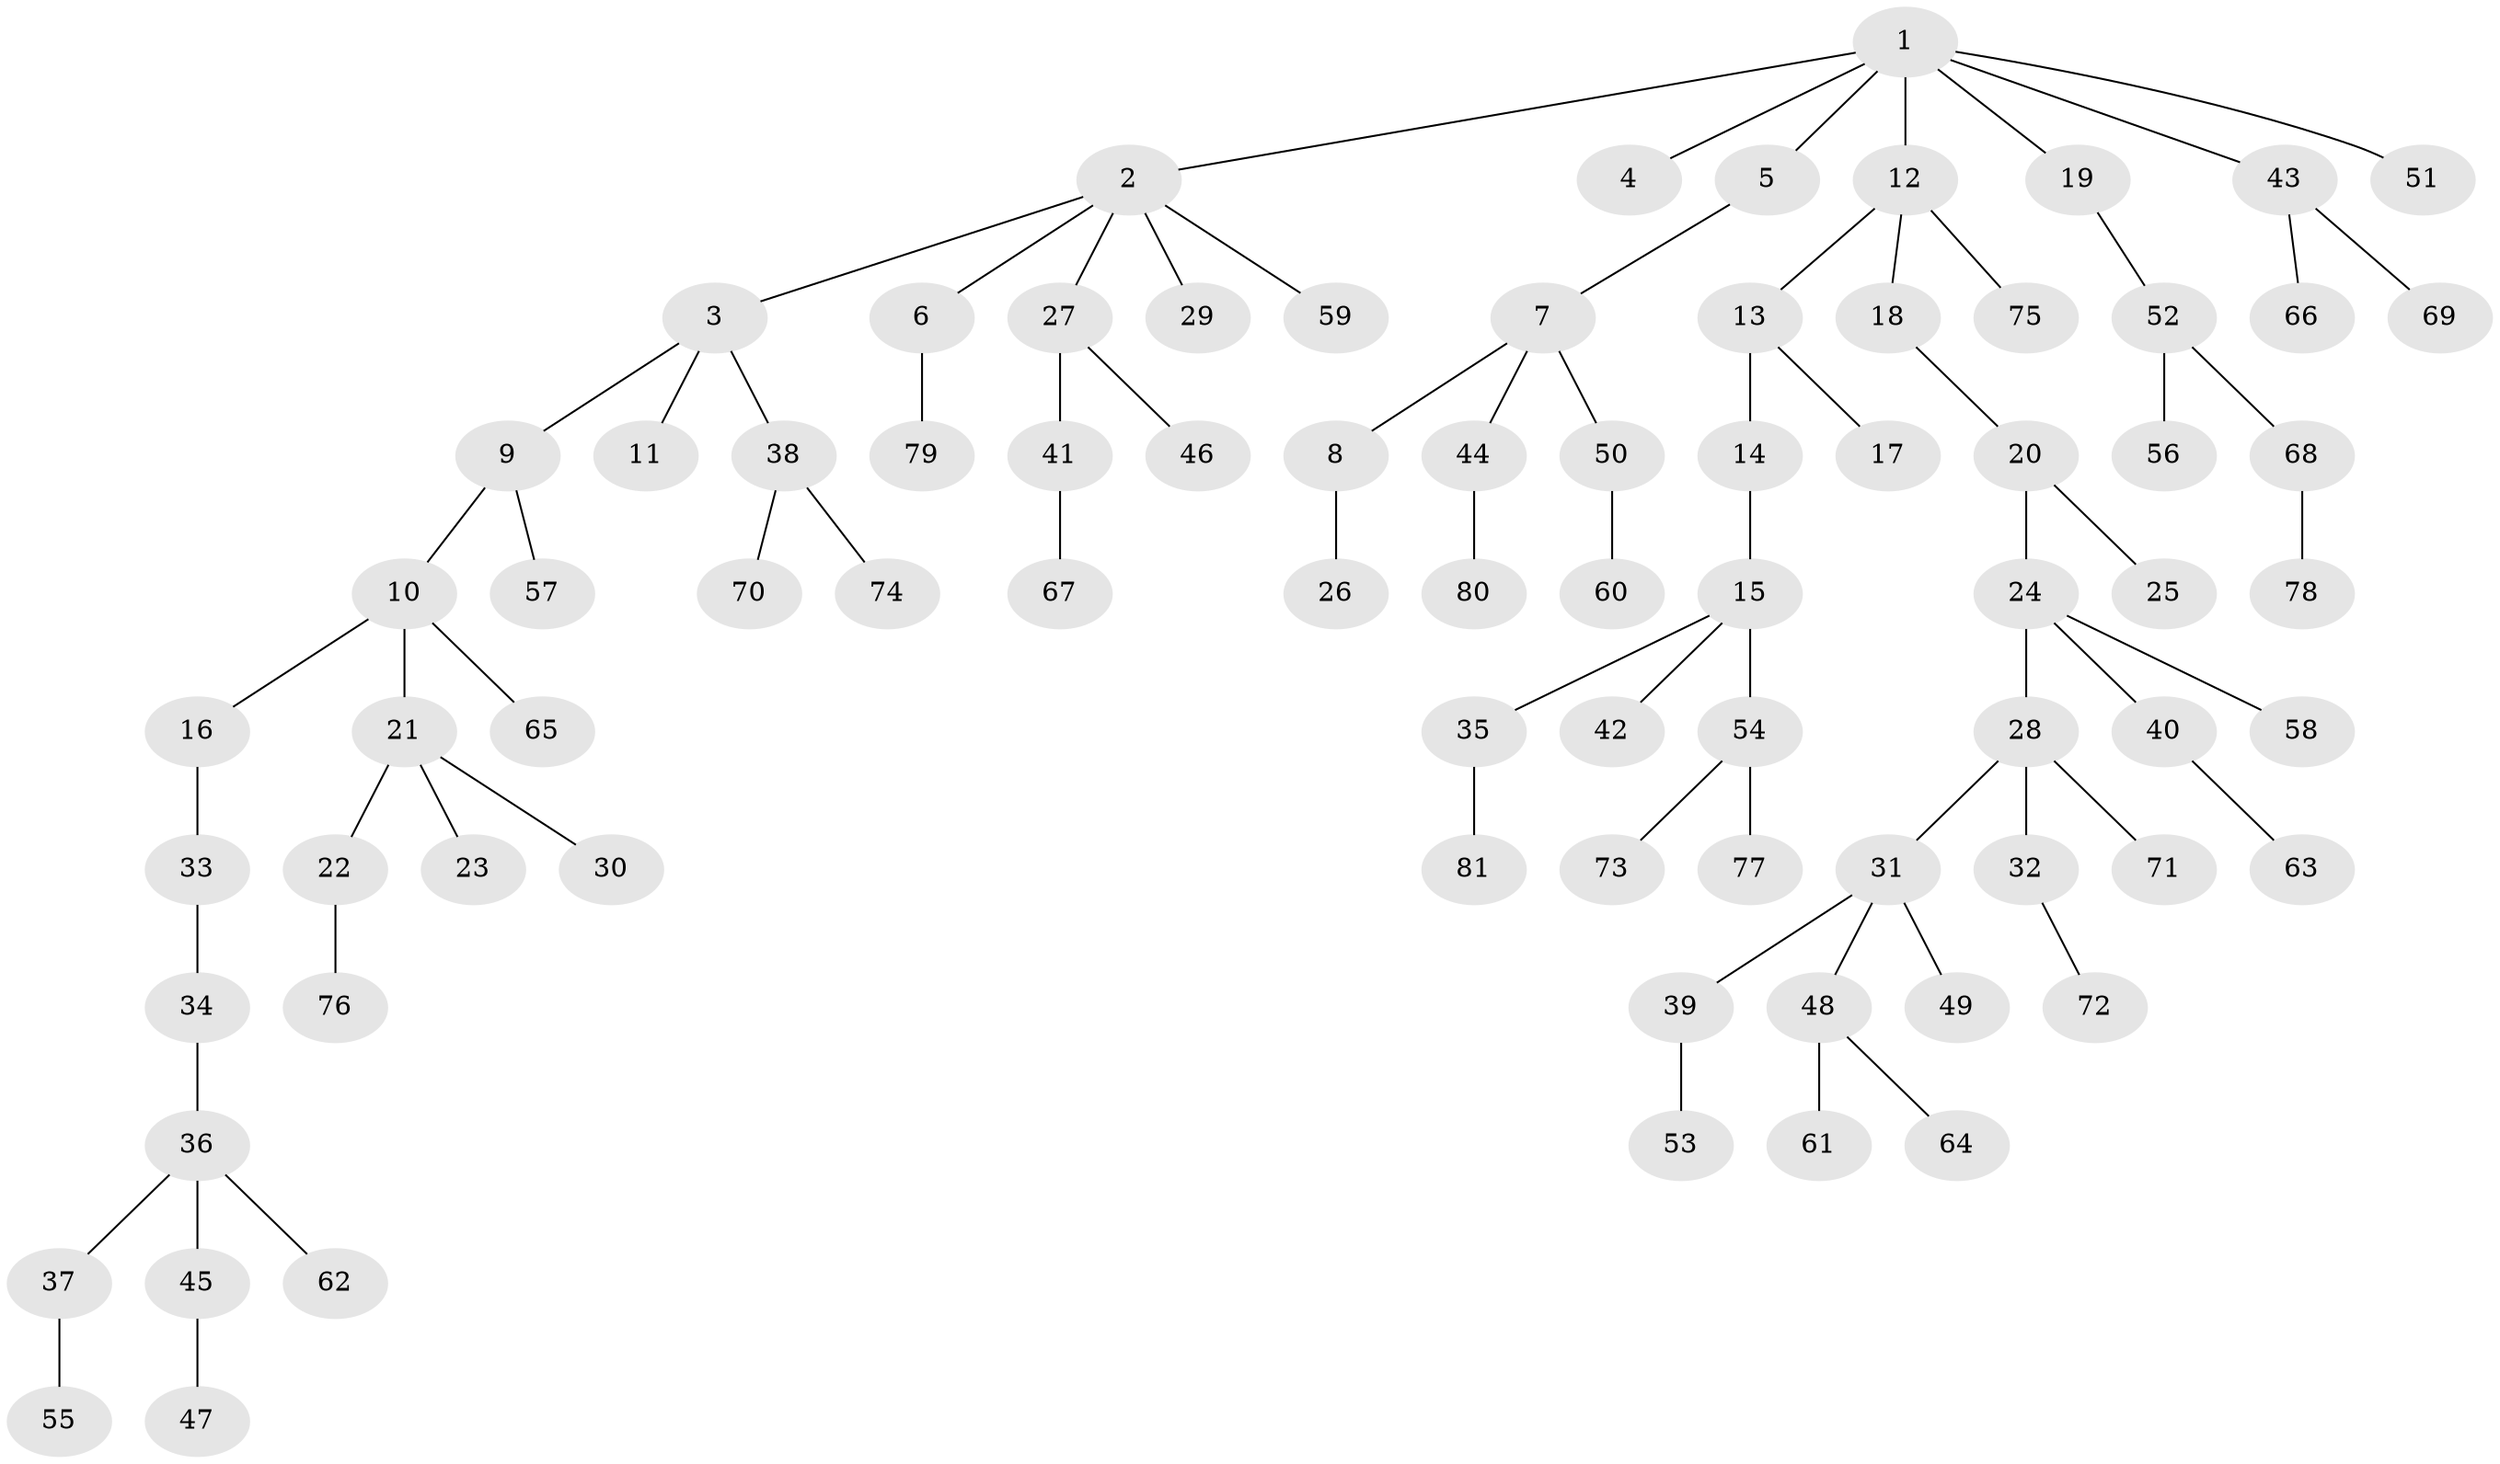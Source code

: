 // Generated by graph-tools (version 1.1) at 2025/02/03/09/25 03:02:19]
// undirected, 81 vertices, 80 edges
graph export_dot {
graph [start="1"]
  node [color=gray90,style=filled];
  1;
  2;
  3;
  4;
  5;
  6;
  7;
  8;
  9;
  10;
  11;
  12;
  13;
  14;
  15;
  16;
  17;
  18;
  19;
  20;
  21;
  22;
  23;
  24;
  25;
  26;
  27;
  28;
  29;
  30;
  31;
  32;
  33;
  34;
  35;
  36;
  37;
  38;
  39;
  40;
  41;
  42;
  43;
  44;
  45;
  46;
  47;
  48;
  49;
  50;
  51;
  52;
  53;
  54;
  55;
  56;
  57;
  58;
  59;
  60;
  61;
  62;
  63;
  64;
  65;
  66;
  67;
  68;
  69;
  70;
  71;
  72;
  73;
  74;
  75;
  76;
  77;
  78;
  79;
  80;
  81;
  1 -- 2;
  1 -- 4;
  1 -- 5;
  1 -- 12;
  1 -- 19;
  1 -- 43;
  1 -- 51;
  2 -- 3;
  2 -- 6;
  2 -- 27;
  2 -- 29;
  2 -- 59;
  3 -- 9;
  3 -- 11;
  3 -- 38;
  5 -- 7;
  6 -- 79;
  7 -- 8;
  7 -- 44;
  7 -- 50;
  8 -- 26;
  9 -- 10;
  9 -- 57;
  10 -- 16;
  10 -- 21;
  10 -- 65;
  12 -- 13;
  12 -- 18;
  12 -- 75;
  13 -- 14;
  13 -- 17;
  14 -- 15;
  15 -- 35;
  15 -- 42;
  15 -- 54;
  16 -- 33;
  18 -- 20;
  19 -- 52;
  20 -- 24;
  20 -- 25;
  21 -- 22;
  21 -- 23;
  21 -- 30;
  22 -- 76;
  24 -- 28;
  24 -- 40;
  24 -- 58;
  27 -- 41;
  27 -- 46;
  28 -- 31;
  28 -- 32;
  28 -- 71;
  31 -- 39;
  31 -- 48;
  31 -- 49;
  32 -- 72;
  33 -- 34;
  34 -- 36;
  35 -- 81;
  36 -- 37;
  36 -- 45;
  36 -- 62;
  37 -- 55;
  38 -- 70;
  38 -- 74;
  39 -- 53;
  40 -- 63;
  41 -- 67;
  43 -- 66;
  43 -- 69;
  44 -- 80;
  45 -- 47;
  48 -- 61;
  48 -- 64;
  50 -- 60;
  52 -- 56;
  52 -- 68;
  54 -- 73;
  54 -- 77;
  68 -- 78;
}
